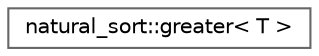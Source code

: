 digraph "Graphical Class Hierarchy"
{
 // LATEX_PDF_SIZE
  bgcolor="transparent";
  edge [fontname=Helvetica,fontsize=10,labelfontname=Helvetica,labelfontsize=10];
  node [fontname=Helvetica,fontsize=10,shape=box,height=0.2,width=0.4];
  rankdir="LR";
  Node0 [id="Node000000",label="natural_sort::greater\< T \>",height=0.2,width=0.4,color="grey40", fillcolor="white", style="filled",URL="$structFoam_1_1stringOps_1_1natural__sort_1_1greater.html",tooltip=" "];
}
